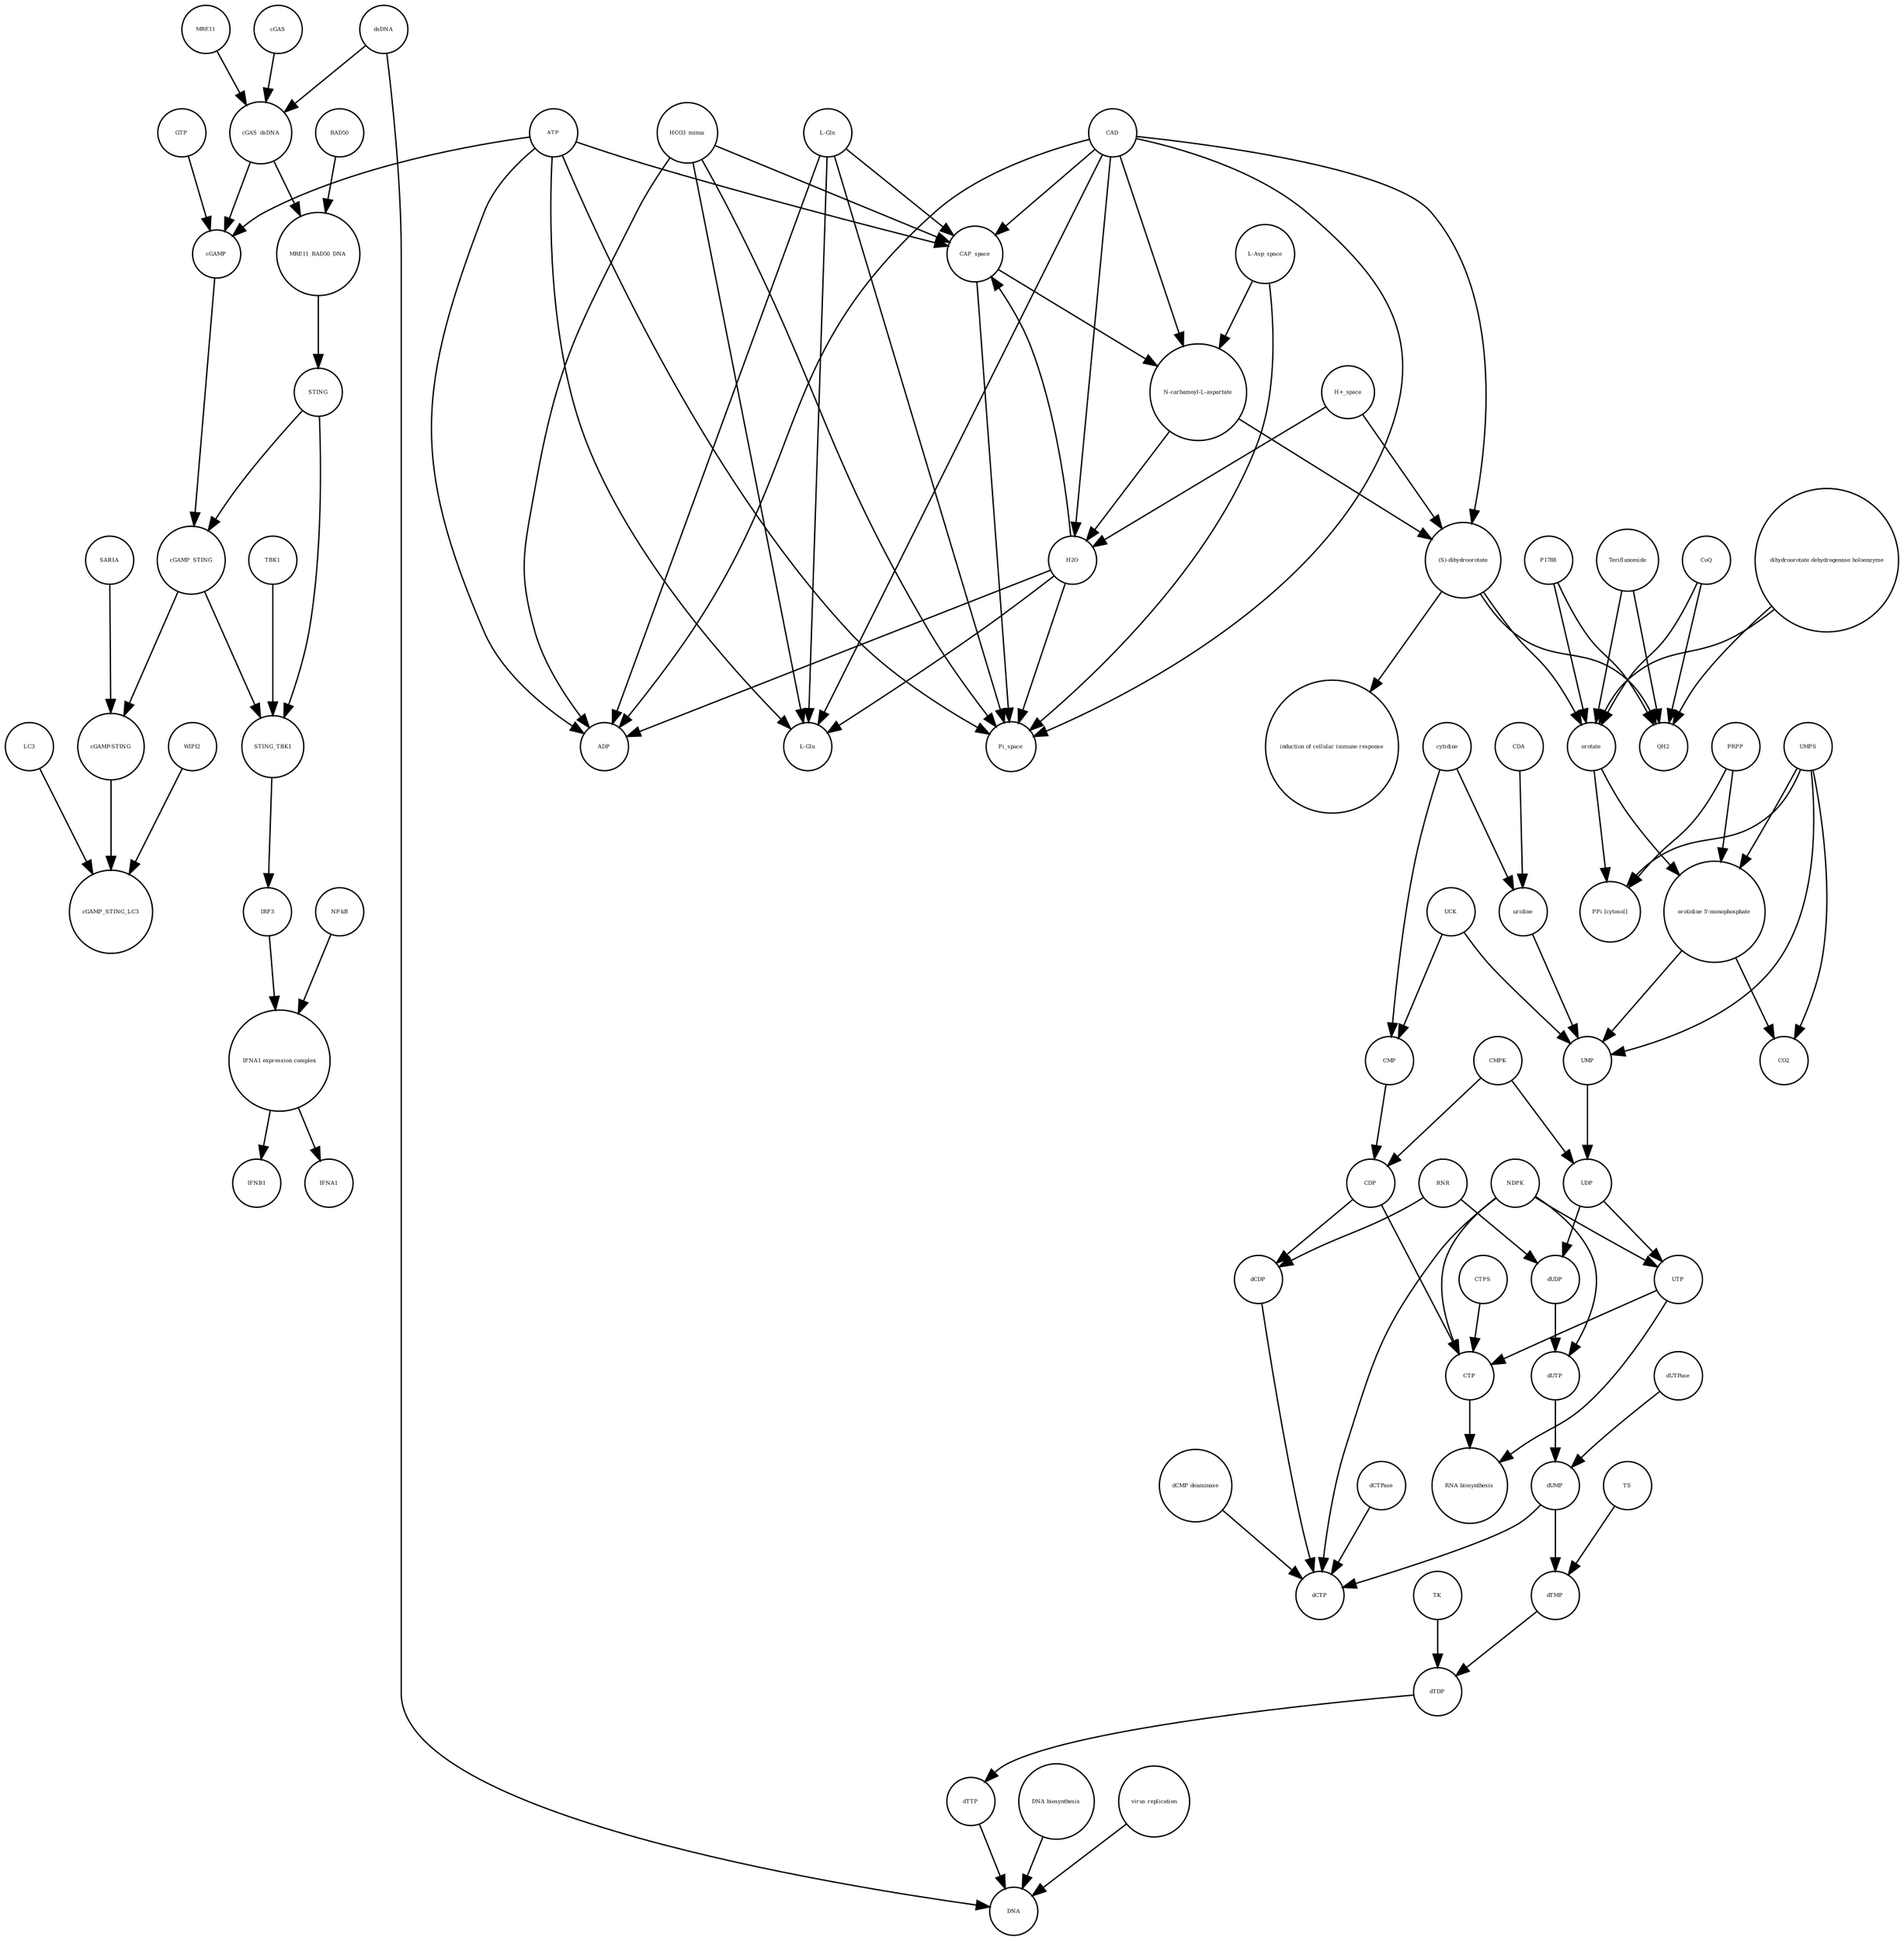 strict digraph  {
UTP [annotation="", bipartite=0, cls="simple chemical", fontsize=4, label=UTP, shape=circle];
"RNA biosynthesis" [annotation="urn_miriam_obo.go_GO%3A0032774", bipartite=0, cls=phenotype, fontsize=4, label="RNA biosynthesis", shape=circle];
CTP [annotation="", bipartite=0, cls="simple chemical", fontsize=4, label=CTP, shape=circle];
"(S)-dihydroorotate" [annotation="", bipartite=0, cls="simple chemical", fontsize=4, label="(S)-dihydroorotate", shape=circle];
"induction of cellular immune response" [annotation="", bipartite=0, cls=phenotype, fontsize=4, label="induction of cellular immune response", shape=circle];
WIPI2 [annotation="", bipartite=0, cls=macromolecule, fontsize=4, label=WIPI2, shape=circle];
QH2 [annotation="", bipartite=0, cls="simple chemical", fontsize=4, label=QH2, shape=circle];
"L-Glu" [annotation="", bipartite=0, cls="simple chemical", fontsize=4, label="L-Glu", shape=circle];
"IFNA1 expression complex" [annotation="", bipartite=0, cls=complex, fontsize=4, label="IFNA1 expression complex", shape=circle];
IFNA1 [annotation="", bipartite=0, cls="nucleic acid feature", fontsize=4, label=IFNA1, shape=circle];
CMP [annotation="", bipartite=0, cls="simple chemical", fontsize=4, label=CMP, shape=circle];
IFNB1 [annotation="", bipartite=0, cls="nucleic acid feature", fontsize=4, label=IFNB1, shape=circle];
H2O [annotation="", bipartite=0, cls="simple chemical", fontsize=4, label=H2O, shape=circle];
CTPS [annotation="", bipartite=0, cls=macromolecule, fontsize=4, label=CTPS, shape=circle];
CDP [annotation="", bipartite=0, cls="simple chemical", fontsize=4, label=CDP, shape=circle];
ATP [annotation="", bipartite=0, cls="simple chemical", fontsize=4, label=ATP, shape=circle];
dUTP [annotation="", bipartite=0, cls="simple chemical", fontsize=4, label=dUTP, shape=circle];
RAD50 [annotation="", bipartite=0, cls="macromolecule multimer", fontsize=4, label=RAD50, shape=circle];
"H+_space" [annotation="", bipartite=0, cls="simple chemical", fontsize=4, label="H+_space", shape=circle];
UCK [annotation="", bipartite=0, cls=macromolecule, fontsize=4, label=UCK, shape=circle];
"PPi [cytosol]" [annotation="", bipartite=0, cls="simple chemical", fontsize=4, label="PPi [cytosol]", shape=circle];
cGAMP_STING_LC3 [annotation="", bipartite=0, cls=complex, fontsize=4, label=cGAMP_STING_LC3, shape=circle];
cGAMP [annotation="", bipartite=0, cls="simple chemical", fontsize=4, label=cGAMP, shape=circle];
cGAS [annotation="", bipartite=0, cls=macromolecule, fontsize=4, label=cGAS, shape=circle];
CAD [annotation="", bipartite=0, cls=macromolecule, fontsize=4, label=CAD, shape=circle];
STING [annotation="", bipartite=0, cls="macromolecule multimer", fontsize=4, label=STING, shape=circle];
ADP [annotation="", bipartite=0, cls="simple chemical", fontsize=4, label=ADP, shape=circle];
CAP_space [annotation="", bipartite=0, cls="simple chemical", fontsize=4, label=CAP_space, shape=circle];
CMPK [annotation="", bipartite=0, cls=macromolecule, fontsize=4, label=CMPK, shape=circle];
cGAMP_STING [annotation="", bipartite=0, cls=complex, fontsize=4, label=cGAMP_STING, shape=circle];
P1788 [annotation="", bipartite=0, cls="simple chemical", fontsize=4, label=P1788, shape=circle];
"orotidine 5'-monophosphate" [annotation="", bipartite=0, cls="simple chemical", fontsize=4, label="orotidine 5'-monophosphate", shape=circle];
MRE11_RAD50_DNA [annotation="", bipartite=0, cls=complex, fontsize=4, label=MRE11_RAD50_DNA, shape=circle];
Teriflunomide [annotation="", bipartite=0, cls="simple chemical", fontsize=4, label=Teriflunomide, shape=circle];
dUTPase [annotation="", bipartite=0, cls=macromolecule, fontsize=4, label=dUTPase, shape=circle];
RNR [annotation="", bipartite=0, cls=macromolecule, fontsize=4, label=RNR, shape=circle];
TS [annotation="", bipartite=0, cls=macromolecule, fontsize=4, label=TS, shape=circle];
IRF3 [annotation="", bipartite=0, cls="macromolecule multimer", fontsize=4, label=IRF3, shape=circle];
UDP [annotation="", bipartite=0, cls="simple chemical", fontsize=4, label=UDP, shape=circle];
SAR1A [annotation="", bipartite=0, cls=macromolecule, fontsize=4, label=SAR1A, shape=circle];
HCO3_minus [annotation="", bipartite=0, cls="simple chemical", fontsize=4, label=HCO3_minus, shape=circle];
CoQ [annotation="", bipartite=0, cls="simple chemical", fontsize=4, label=CoQ, shape=circle];
UMPS [annotation="", bipartite=0, cls="macromolecule multimer", fontsize=4, label=UMPS, shape=circle];
"dihydroorotate dehydrogenase holoenzyme" [annotation="", bipartite=0, cls="simple chemical", fontsize=4, label="dihydroorotate dehydrogenase holoenzyme", shape=circle];
cytidine [annotation="", bipartite=0, cls="simple chemical", fontsize=4, label=cytidine, shape=circle];
dsDNA [annotation="", bipartite=0, cls="simple chemical", fontsize=4, label=dsDNA, shape=circle];
dCTPase [annotation="", bipartite=0, cls=macromolecule, fontsize=4, label=dCTPase, shape=circle];
dUDP [annotation="", bipartite=0, cls="simple chemical", fontsize=4, label=dUDP, shape=circle];
uridine [annotation="", bipartite=0, cls="simple chemical", fontsize=4, label=uridine, shape=circle];
TK [annotation="", bipartite=0, cls=macromolecule, fontsize=4, label=TK, shape=circle];
"N-carbamoyl-L-aspartate" [annotation="", bipartite=0, cls="simple chemical", fontsize=4, label="N-carbamoyl-L-aspartate", shape=circle];
GTP [annotation="", bipartite=0, cls="simple chemical", fontsize=4, label=GTP, shape=circle];
"L-Gln" [annotation="", bipartite=0, cls="simple chemical", fontsize=4, label="L-Gln", shape=circle];
dTDP [annotation="", bipartite=0, cls="simple chemical", fontsize=4, label=dTDP, shape=circle];
PRPP [annotation="", bipartite=0, cls="simple chemical", fontsize=4, label=PRPP, shape=circle];
cGAS_dsDNA [annotation="", bipartite=0, cls=complex, fontsize=4, label=cGAS_dsDNA, shape=circle];
STING_TBK1 [annotation="", bipartite=0, cls=complex, fontsize=4, label=STING_TBK1, shape=circle];
"L-Asp_space" [annotation="", bipartite=0, cls="simple chemical", fontsize=4, label="L-Asp_space", shape=circle];
"NF-kB" [annotation="", bipartite=0, cls=complex, fontsize=4, label="NF-kB", shape=circle];
CO2 [annotation="", bipartite=0, cls="simple chemical", fontsize=4, label=CO2, shape=circle];
"DNA biosynthesis" [annotation="urn_miriam_obo.go_GO%3A0071897", bipartite=0, cls=phenotype, fontsize=4, label="DNA biosynthesis", shape=circle];
"cGAMP-STING" [annotation="", bipartite=0, cls=complex, fontsize=4, label="cGAMP-STING", shape=circle];
dCTP [annotation="", bipartite=0, cls="simple chemical", fontsize=4, label=dCTP, shape=circle];
Pi_space [annotation="", bipartite=0, cls="simple chemical", fontsize=4, label=Pi_space, shape=circle];
NDPK [annotation="", bipartite=0, cls=macromolecule, fontsize=4, label=NDPK, shape=circle];
dUMP [annotation="", bipartite=0, cls="simple chemical", fontsize=4, label=dUMP, shape=circle];
TBK1 [annotation="", bipartite=0, cls=macromolecule, fontsize=4, label=TBK1, shape=circle];
"virus replication" [annotation="", bipartite=0, cls=phenotype, fontsize=4, label="virus replication", shape=circle];
LC3 [annotation="", bipartite=0, cls=macromolecule, fontsize=4, label=LC3, shape=circle];
dCDP [annotation="", bipartite=0, cls="simple chemical", fontsize=4, label=dCDP, shape=circle];
dTTP [annotation="", bipartite=0, cls="simple chemical", fontsize=4, label=dTTP, shape=circle];
CDA [annotation="", bipartite=0, cls=macromolecule, fontsize=4, label=CDA, shape=circle];
"dCMP deaminase" [annotation="", bipartite=0, cls=macromolecule, fontsize=4, label="dCMP deaminase", shape=circle];
DNA [annotation="", bipartite=0, cls="nucleic acid feature", fontsize=4, label=DNA, shape=circle];
MRE11 [annotation="", bipartite=0, cls="macromolecule multimer", fontsize=4, label=MRE11, shape=circle];
UMP [annotation="", bipartite=0, cls="simple chemical", fontsize=4, label=UMP, shape=circle];
dTMP [annotation="", bipartite=0, cls="simple chemical", fontsize=4, label=dTMP, shape=circle];
orotate [annotation="", bipartite=0, cls="simple chemical", fontsize=4, label=orotate, shape=circle];
UTP -> "RNA biosynthesis"  [annotation="", interaction_type="necessary stimulation"];
UTP -> CTP  [annotation="", interaction_type=production];
CTP -> "RNA biosynthesis"  [annotation="", interaction_type="necessary stimulation"];
"(S)-dihydroorotate" -> "induction of cellular immune response"  [annotation="", interaction_type="necessary stimulation"];
"(S)-dihydroorotate" -> QH2  [annotation="", interaction_type=production];
"(S)-dihydroorotate" -> orotate  [annotation="", interaction_type=production];
WIPI2 -> cGAMP_STING_LC3  [annotation="", interaction_type=catalysis];
"IFNA1 expression complex" -> IFNB1  [annotation="", interaction_type=stimulation];
"IFNA1 expression complex" -> IFNA1  [annotation="", interaction_type=stimulation];
CMP -> CDP  [annotation="", interaction_type=production];
H2O -> "L-Glu"  [annotation="", interaction_type=production];
H2O -> ADP  [annotation="", interaction_type=production];
H2O -> CAP_space  [annotation="", interaction_type=production];
H2O -> Pi_space  [annotation="", interaction_type=production];
CTPS -> CTP  [annotation="", interaction_type=catalysis];
CDP -> dCDP  [annotation="", interaction_type=production];
CDP -> CTP  [annotation="", interaction_type=production];
ATP -> Pi_space  [annotation="", interaction_type=production];
ATP -> "L-Glu"  [annotation="", interaction_type=production];
ATP -> ADP  [annotation="", interaction_type=production];
ATP -> CAP_space  [annotation="", interaction_type=production];
ATP -> cGAMP  [annotation="", interaction_type=production];
dUTP -> dUMP  [annotation="", interaction_type=production];
RAD50 -> MRE11_RAD50_DNA  [annotation="", interaction_type=production];
"H+_space" -> "(S)-dihydroorotate"  [annotation="", interaction_type=production];
"H+_space" -> H2O  [annotation="", interaction_type=production];
UCK -> UMP  [annotation="", interaction_type=catalysis];
UCK -> CMP  [annotation="", interaction_type=catalysis];
cGAMP -> cGAMP_STING  [annotation="", interaction_type=production];
cGAS -> cGAS_dsDNA  [annotation="", interaction_type=production];
CAD -> Pi_space  [annotation=urn_miriam_reactome_REACT_1698, interaction_type=catalysis];
CAD -> "N-carbamoyl-L-aspartate"  [annotation=urn_miriam_reactome_REACT_1698, interaction_type=catalysis];
CAD -> "L-Glu"  [annotation=urn_miriam_reactome_REACT_1698, interaction_type=catalysis];
CAD -> ADP  [annotation=urn_miriam_reactome_REACT_1698, interaction_type=catalysis];
CAD -> CAP_space  [annotation=urn_miriam_reactome_REACT_1698, interaction_type=catalysis];
CAD -> H2O  [annotation=urn_miriam_reactome_REACT_1698, interaction_type=catalysis];
CAD -> "(S)-dihydroorotate"  [annotation=urn_miriam_reactome_REACT_1698, interaction_type=catalysis];
STING -> STING_TBK1  [annotation="", interaction_type=production];
STING -> cGAMP_STING  [annotation="", interaction_type=production];
CAP_space -> Pi_space  [annotation="", interaction_type=production];
CAP_space -> "N-carbamoyl-L-aspartate"  [annotation="", interaction_type=production];
CMPK -> CDP  [annotation="", interaction_type=catalysis];
CMPK -> UDP  [annotation="", interaction_type=catalysis];
cGAMP_STING -> STING_TBK1  [annotation="", interaction_type=production];
cGAMP_STING -> "cGAMP-STING"  [annotation="", interaction_type=production];
P1788 -> QH2  [annotation=urn_miriam_reactome_REACT_1698, interaction_type=inhibition];
P1788 -> orotate  [annotation=urn_miriam_reactome_REACT_1698, interaction_type=inhibition];
"orotidine 5'-monophosphate" -> CO2  [annotation="", interaction_type=production];
"orotidine 5'-monophosphate" -> UMP  [annotation="", interaction_type=production];
MRE11_RAD50_DNA -> STING  [annotation="", interaction_type=catalysis];
Teriflunomide -> QH2  [annotation=urn_miriam_reactome_REACT_1698, interaction_type=inhibition];
Teriflunomide -> orotate  [annotation=urn_miriam_reactome_REACT_1698, interaction_type=inhibition];
dUTPase -> dUMP  [annotation="", interaction_type=catalysis];
RNR -> dCDP  [annotation="", interaction_type=catalysis];
RNR -> dUDP  [annotation="", interaction_type=catalysis];
TS -> dTMP  [annotation="", interaction_type=catalysis];
IRF3 -> "IFNA1 expression complex"  [annotation="", interaction_type=production];
UDP -> UTP  [annotation="", interaction_type=production];
UDP -> dUDP  [annotation="", interaction_type=production];
SAR1A -> "cGAMP-STING"  [annotation="", interaction_type=catalysis];
HCO3_minus -> "L-Glu"  [annotation="", interaction_type=production];
HCO3_minus -> ADP  [annotation="", interaction_type=production];
HCO3_minus -> CAP_space  [annotation="", interaction_type=production];
HCO3_minus -> Pi_space  [annotation="", interaction_type=production];
CoQ -> QH2  [annotation="", interaction_type=production];
CoQ -> orotate  [annotation="", interaction_type=production];
UMPS -> "orotidine 5'-monophosphate"  [annotation=urn_miriam_reactome_REACT_1698, interaction_type=catalysis];
UMPS -> "PPi [cytosol]"  [annotation=urn_miriam_reactome_REACT_1698, interaction_type=catalysis];
UMPS -> CO2  [annotation=urn_miriam_reactome_REACT_1698, interaction_type=catalysis];
UMPS -> UMP  [annotation=urn_miriam_reactome_REACT_1698, interaction_type=catalysis];
"dihydroorotate dehydrogenase holoenzyme" -> QH2  [annotation=urn_miriam_reactome_REACT_1698, interaction_type=catalysis];
"dihydroorotate dehydrogenase holoenzyme" -> orotate  [annotation=urn_miriam_reactome_REACT_1698, interaction_type=catalysis];
cytidine -> CMP  [annotation="", interaction_type=production];
cytidine -> uridine  [annotation="", interaction_type=production];
dsDNA -> DNA  [annotation="", interaction_type=production];
dsDNA -> cGAS_dsDNA  [annotation="", interaction_type=production];
dCTPase -> dCTP  [annotation="", interaction_type=catalysis];
dUDP -> dUTP  [annotation="", interaction_type=production];
uridine -> UMP  [annotation="", interaction_type=production];
TK -> dTDP  [annotation="", interaction_type=catalysis];
"N-carbamoyl-L-aspartate" -> "(S)-dihydroorotate"  [annotation="", interaction_type=production];
"N-carbamoyl-L-aspartate" -> H2O  [annotation="", interaction_type=production];
GTP -> cGAMP  [annotation="", interaction_type=production];
"L-Gln" -> "L-Glu"  [annotation="", interaction_type=production];
"L-Gln" -> ADP  [annotation="", interaction_type=production];
"L-Gln" -> CAP_space  [annotation="", interaction_type=production];
"L-Gln" -> Pi_space  [annotation="", interaction_type=production];
dTDP -> dTTP  [annotation="", interaction_type=production];
PRPP -> "orotidine 5'-monophosphate"  [annotation="", interaction_type=production];
PRPP -> "PPi [cytosol]"  [annotation="", interaction_type=production];
cGAS_dsDNA -> cGAMP  [annotation="", interaction_type=catalysis];
cGAS_dsDNA -> MRE11_RAD50_DNA  [annotation="", interaction_type=production];
STING_TBK1 -> IRF3  [annotation="", interaction_type=catalysis];
"L-Asp_space" -> Pi_space  [annotation="", interaction_type=production];
"L-Asp_space" -> "N-carbamoyl-L-aspartate"  [annotation="", interaction_type=production];
"NF-kB" -> "IFNA1 expression complex"  [annotation="", interaction_type=production];
"DNA biosynthesis" -> DNA  [annotation="", interaction_type=catalysis];
"cGAMP-STING" -> cGAMP_STING_LC3  [annotation="", interaction_type=production];
NDPK -> CTP  [annotation="", interaction_type=catalysis];
NDPK -> dUTP  [annotation="", interaction_type=catalysis];
NDPK -> UTP  [annotation="", interaction_type=catalysis];
NDPK -> dCTP  [annotation="", interaction_type=catalysis];
dUMP -> dCTP  [annotation="", interaction_type=production];
dUMP -> dTMP  [annotation="", interaction_type=production];
TBK1 -> STING_TBK1  [annotation="", interaction_type=production];
"virus replication" -> DNA  [annotation="", interaction_type=inhibition];
LC3 -> cGAMP_STING_LC3  [annotation="", interaction_type=production];
dCDP -> dCTP  [annotation="", interaction_type=production];
dTTP -> DNA  [annotation="", interaction_type=production];
CDA -> uridine  [annotation="", interaction_type=catalysis];
"dCMP deaminase" -> dCTP  [annotation="", interaction_type=catalysis];
MRE11 -> cGAS_dsDNA  [annotation="", interaction_type=production];
UMP -> UDP  [annotation="", interaction_type=production];
dTMP -> dTDP  [annotation="", interaction_type=production];
orotate -> "orotidine 5'-monophosphate"  [annotation="", interaction_type=production];
orotate -> "PPi [cytosol]"  [annotation="", interaction_type=production];
}
